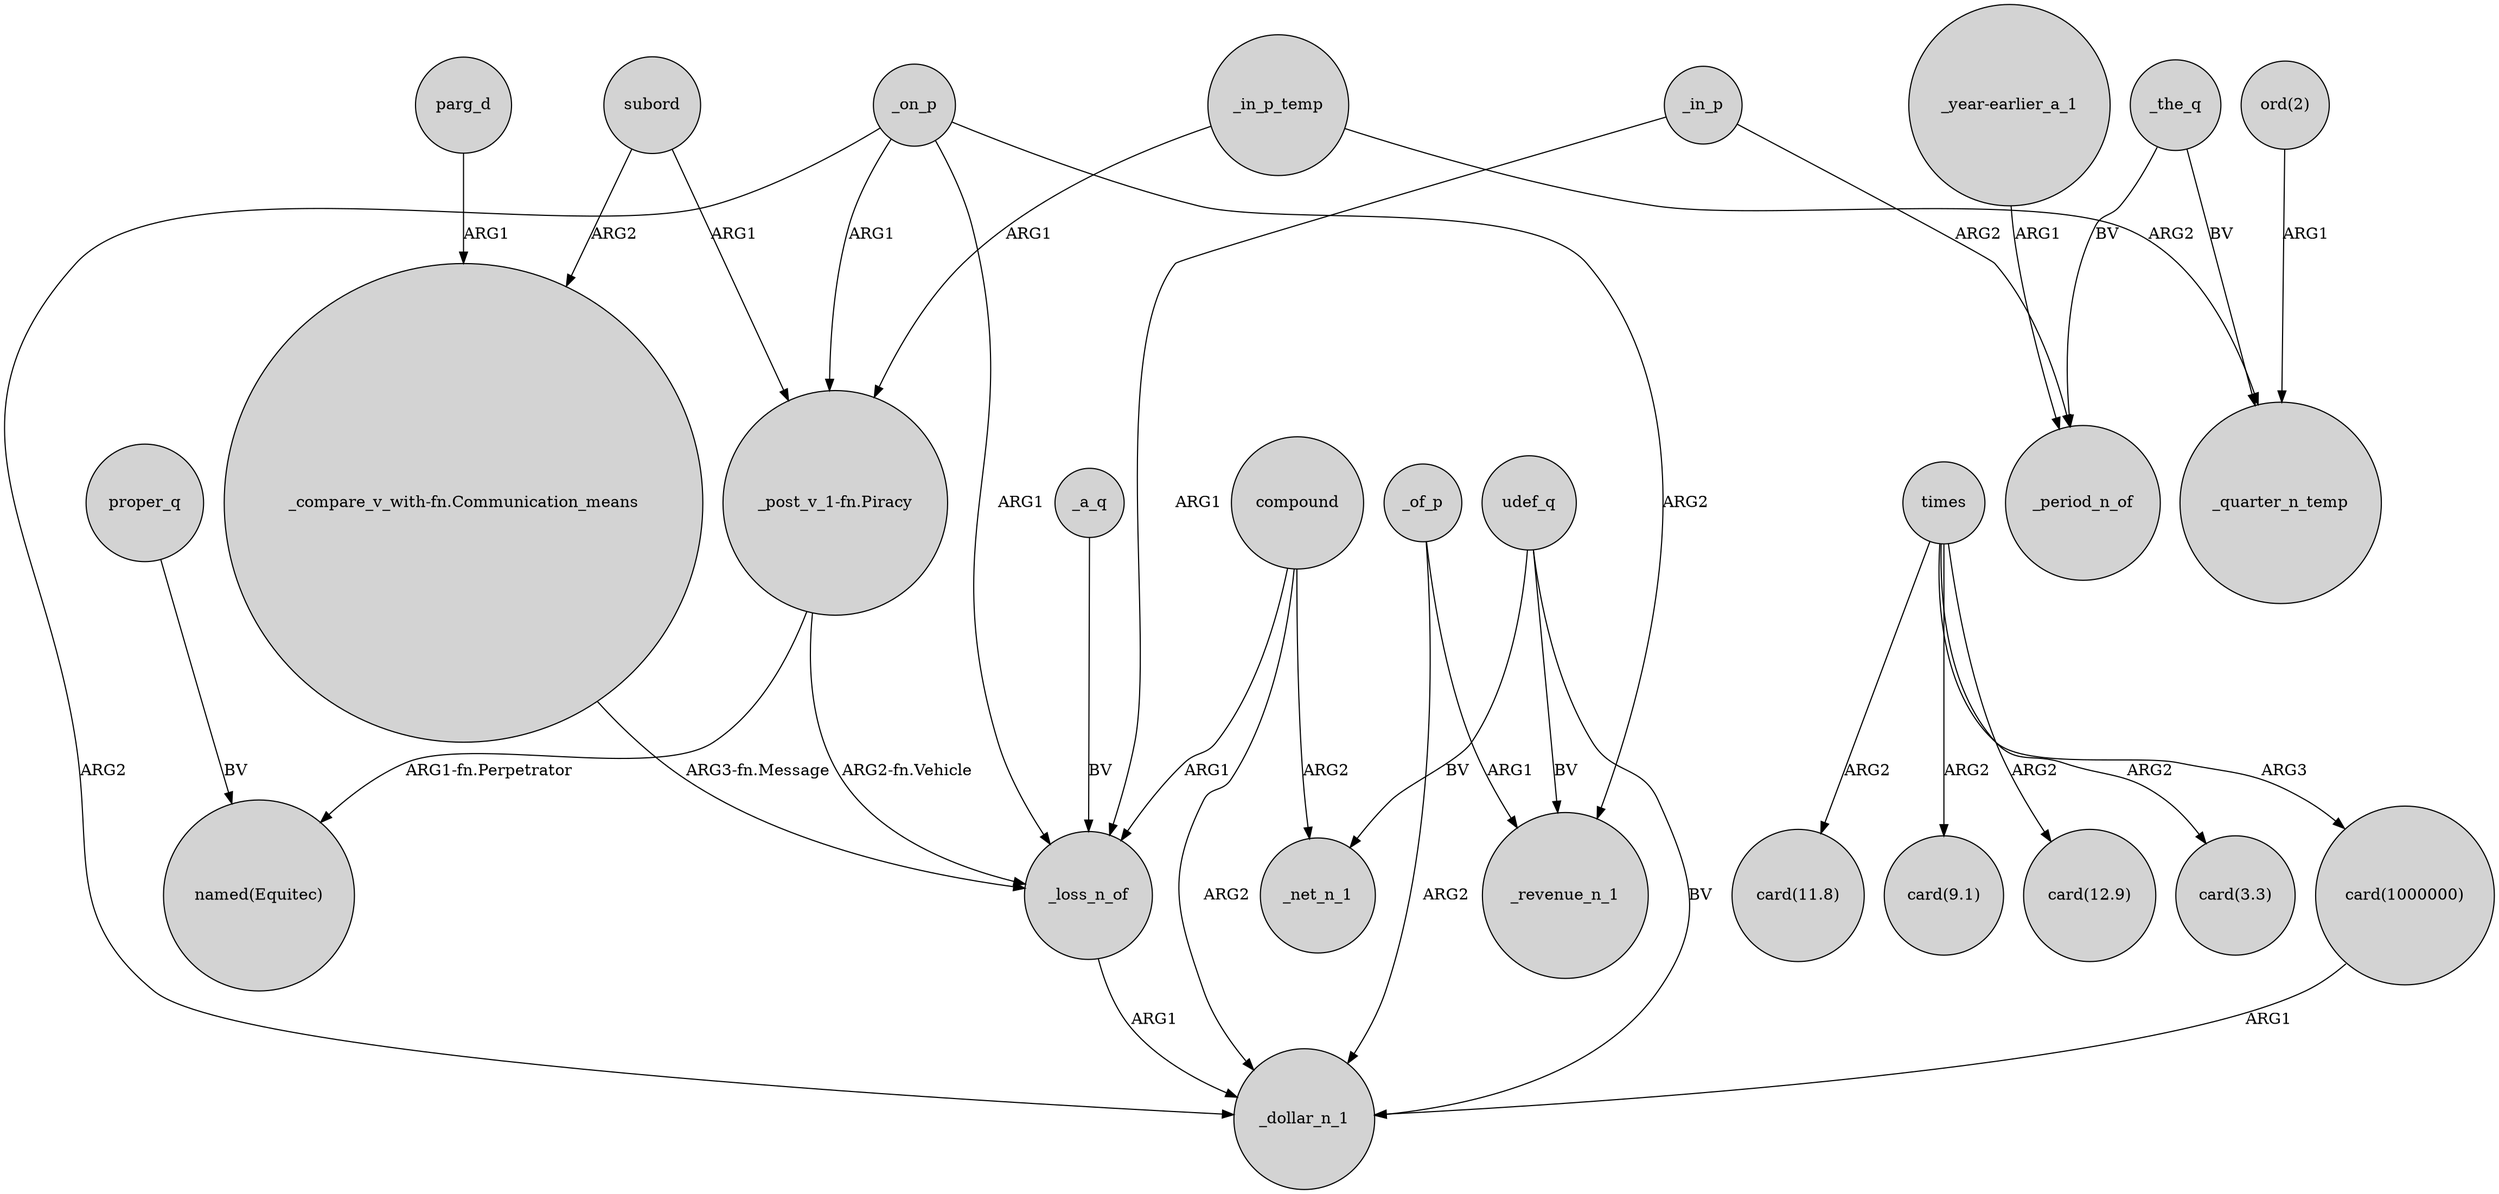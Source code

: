digraph {
	node [shape=circle style=filled]
	"_post_v_1-fn.Piracy" -> "named(Equitec)" [label="ARG1-fn.Perpetrator"]
	_a_q -> _loss_n_of [label=BV]
	_in_p_temp -> _quarter_n_temp [label=ARG2]
	proper_q -> "named(Equitec)" [label=BV]
	compound -> _net_n_1 [label=ARG2]
	"_post_v_1-fn.Piracy" -> _loss_n_of [label="ARG2-fn.Vehicle"]
	_on_p -> _loss_n_of [label=ARG1]
	_in_p_temp -> "_post_v_1-fn.Piracy" [label=ARG1]
	_in_p -> _period_n_of [label=ARG2]
	"_year-earlier_a_1" -> _period_n_of [label=ARG1]
	_the_q -> _quarter_n_temp [label=BV]
	_loss_n_of -> _dollar_n_1 [label=ARG1]
	times -> "card(1000000)" [label=ARG3]
	_on_p -> _revenue_n_1 [label=ARG2]
	_in_p -> _loss_n_of [label=ARG1]
	_of_p -> _revenue_n_1 [label=ARG1]
	compound -> _dollar_n_1 [label=ARG2]
	_on_p -> "_post_v_1-fn.Piracy" [label=ARG1]
	udef_q -> _revenue_n_1 [label=BV]
	parg_d -> "_compare_v_with-fn.Communication_means" [label=ARG1]
	"_compare_v_with-fn.Communication_means" -> _loss_n_of [label="ARG3-fn.Message"]
	compound -> _loss_n_of [label=ARG1]
	times -> "card(11.8)" [label=ARG2]
	subord -> "_post_v_1-fn.Piracy" [label=ARG1]
	udef_q -> _net_n_1 [label=BV]
	subord -> "_compare_v_with-fn.Communication_means" [label=ARG2]
	udef_q -> _dollar_n_1 [label=BV]
	times -> "card(9.1)" [label=ARG2]
	"card(1000000)" -> _dollar_n_1 [label=ARG1]
	times -> "card(12.9)" [label=ARG2]
	"ord(2)" -> _quarter_n_temp [label=ARG1]
	times -> "card(3.3)" [label=ARG2]
	_the_q -> _period_n_of [label=BV]
	_of_p -> _dollar_n_1 [label=ARG2]
	_on_p -> _dollar_n_1 [label=ARG2]
}
